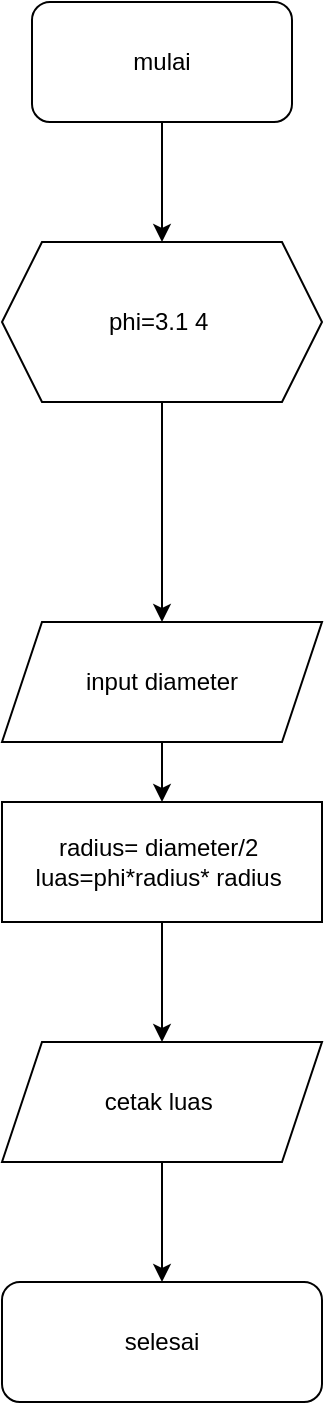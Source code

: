 <mxfile version="22.0.6" type="github">
  <diagram id="C5RBs43oDa-KdzZeNtuy" name="Page-1">
    <mxGraphModel dx="343" dy="580" grid="1" gridSize="10" guides="1" tooltips="1" connect="1" arrows="1" fold="1" page="1" pageScale="1" pageWidth="827" pageHeight="1169" math="0" shadow="0">
      <root>
        <mxCell id="WIyWlLk6GJQsqaUBKTNV-0" />
        <mxCell id="WIyWlLk6GJQsqaUBKTNV-1" parent="WIyWlLk6GJQsqaUBKTNV-0" />
        <mxCell id="EdCJjW18GZSo3p_WbTxv-6" value="" style="edgeStyle=orthogonalEdgeStyle;rounded=0;orthogonalLoop=1;jettySize=auto;html=1;exitX=0.5;exitY=1;exitDx=0;exitDy=0;" parent="WIyWlLk6GJQsqaUBKTNV-1" source="EdCJjW18GZSo3p_WbTxv-0" target="EdCJjW18GZSo3p_WbTxv-1" edge="1">
          <mxGeometry relative="1" as="geometry">
            <Array as="points">
              <mxPoint x="400" y="170" />
              <mxPoint x="400" y="170" />
            </Array>
          </mxGeometry>
        </mxCell>
        <mxCell id="EdCJjW18GZSo3p_WbTxv-0" value="mulai" style="rounded=1;whiteSpace=wrap;html=1;" parent="WIyWlLk6GJQsqaUBKTNV-1" vertex="1">
          <mxGeometry x="335" y="80" width="130" height="60" as="geometry" />
        </mxCell>
        <mxCell id="EdCJjW18GZSo3p_WbTxv-7" value="" style="edgeStyle=orthogonalEdgeStyle;rounded=0;orthogonalLoop=1;jettySize=auto;html=1;" parent="WIyWlLk6GJQsqaUBKTNV-1" source="EdCJjW18GZSo3p_WbTxv-1" target="EdCJjW18GZSo3p_WbTxv-2" edge="1">
          <mxGeometry relative="1" as="geometry" />
        </mxCell>
        <mxCell id="EdCJjW18GZSo3p_WbTxv-1" value="phi=3.1 4&amp;nbsp;" style="shape=hexagon;perimeter=hexagonPerimeter2;whiteSpace=wrap;html=1;fixedSize=1;" parent="WIyWlLk6GJQsqaUBKTNV-1" vertex="1">
          <mxGeometry x="320" y="200" width="160" height="80" as="geometry" />
        </mxCell>
        <mxCell id="EdCJjW18GZSo3p_WbTxv-8" value="" style="edgeStyle=orthogonalEdgeStyle;rounded=0;orthogonalLoop=1;jettySize=auto;html=1;" parent="WIyWlLk6GJQsqaUBKTNV-1" source="EdCJjW18GZSo3p_WbTxv-2" target="EdCJjW18GZSo3p_WbTxv-3" edge="1">
          <mxGeometry relative="1" as="geometry" />
        </mxCell>
        <mxCell id="EdCJjW18GZSo3p_WbTxv-2" value="input diameter" style="shape=parallelogram;perimeter=parallelogramPerimeter;whiteSpace=wrap;html=1;fixedSize=1;" parent="WIyWlLk6GJQsqaUBKTNV-1" vertex="1">
          <mxGeometry x="320" y="390" width="160" height="60" as="geometry" />
        </mxCell>
        <mxCell id="EdCJjW18GZSo3p_WbTxv-9" value="" style="edgeStyle=orthogonalEdgeStyle;rounded=0;orthogonalLoop=1;jettySize=auto;html=1;" parent="WIyWlLk6GJQsqaUBKTNV-1" source="EdCJjW18GZSo3p_WbTxv-3" target="EdCJjW18GZSo3p_WbTxv-4" edge="1">
          <mxGeometry relative="1" as="geometry" />
        </mxCell>
        <mxCell id="EdCJjW18GZSo3p_WbTxv-3" value="radius= diameter/2&amp;nbsp;&lt;br&gt;luas=phi*radius* radius&amp;nbsp;" style="rounded=0;whiteSpace=wrap;html=1;" parent="WIyWlLk6GJQsqaUBKTNV-1" vertex="1">
          <mxGeometry x="320" y="480" width="160" height="60" as="geometry" />
        </mxCell>
        <mxCell id="EdCJjW18GZSo3p_WbTxv-10" value="" style="edgeStyle=orthogonalEdgeStyle;rounded=0;orthogonalLoop=1;jettySize=auto;html=1;" parent="WIyWlLk6GJQsqaUBKTNV-1" source="EdCJjW18GZSo3p_WbTxv-4" target="EdCJjW18GZSo3p_WbTxv-5" edge="1">
          <mxGeometry relative="1" as="geometry" />
        </mxCell>
        <mxCell id="EdCJjW18GZSo3p_WbTxv-4" value="cetak luas&amp;nbsp;" style="shape=parallelogram;perimeter=parallelogramPerimeter;whiteSpace=wrap;html=1;fixedSize=1;" parent="WIyWlLk6GJQsqaUBKTNV-1" vertex="1">
          <mxGeometry x="320" y="600" width="160" height="60" as="geometry" />
        </mxCell>
        <mxCell id="EdCJjW18GZSo3p_WbTxv-5" value="selesai" style="rounded=1;whiteSpace=wrap;html=1;" parent="WIyWlLk6GJQsqaUBKTNV-1" vertex="1">
          <mxGeometry x="320" y="720" width="160" height="60" as="geometry" />
        </mxCell>
      </root>
    </mxGraphModel>
  </diagram>
</mxfile>
